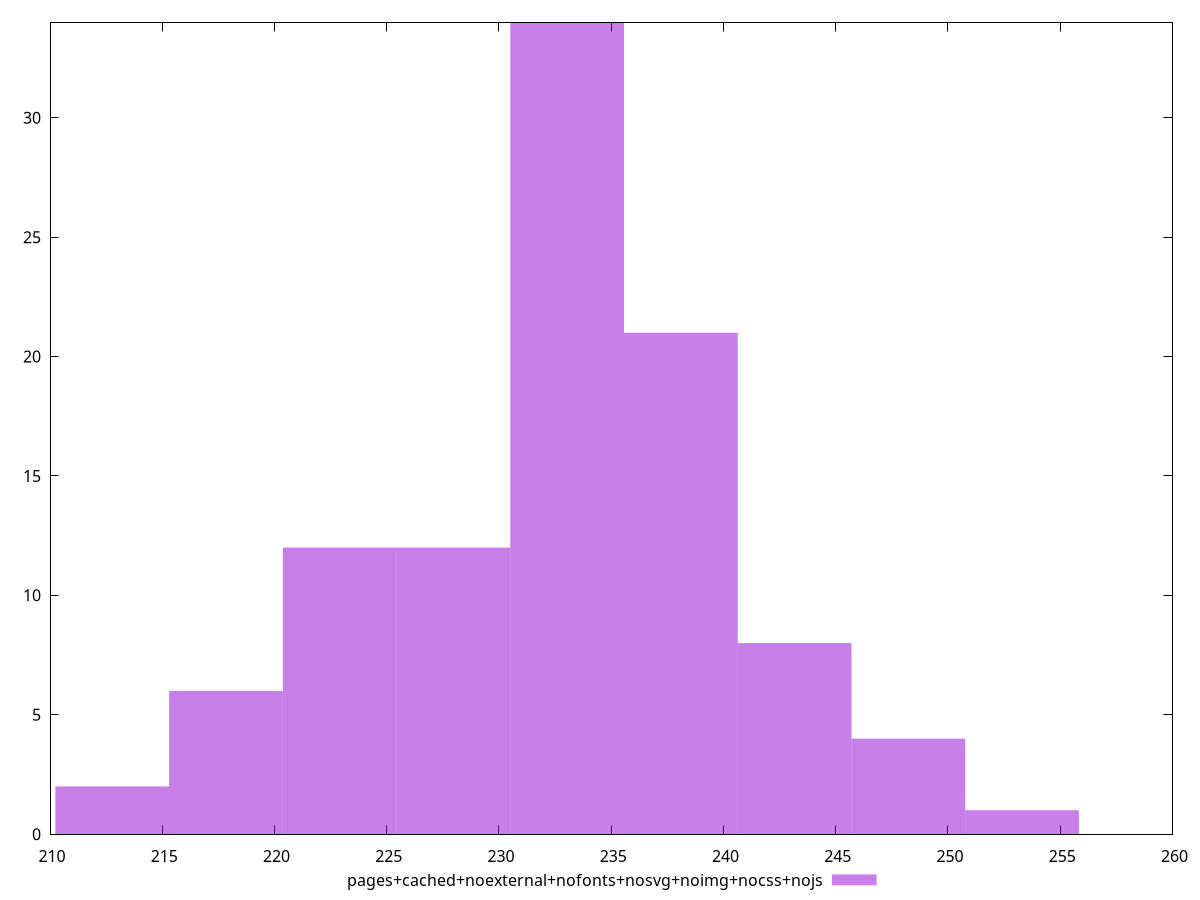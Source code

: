 $_pagesCachedNoexternalNofontsNosvgNoimgNocssNojs <<EOF
238.10197597765213 21
243.16797546653834 8
222.90397751099349 12
227.9699769998797 12
233.03597648876593 34
217.83797802210728 6
253.29997444431078 1
212.77197853322104 2
248.23397495542457 4
EOF
set key outside below
set terminal pngcairo
set output "report_00005_2020-11-02T22-26-11.212Z/mainthread-work-breakdown/pages+cached+noexternal+nofonts+nosvg+noimg+nocss+nojs//raw_hist.png"
set yrange [0:34]
set boxwidth 5.065999488886216
set style fill transparent solid 0.5 noborder
plot $_pagesCachedNoexternalNofontsNosvgNoimgNocssNojs title "pages+cached+noexternal+nofonts+nosvg+noimg+nocss+nojs" with boxes ,